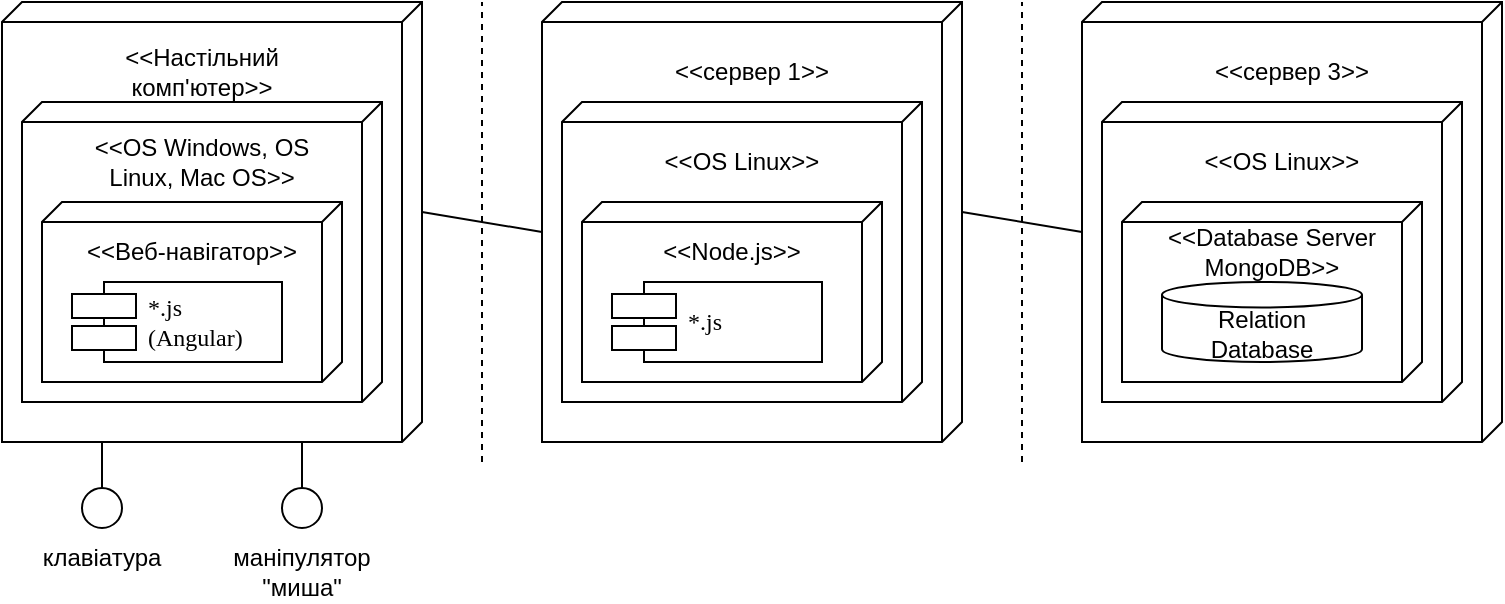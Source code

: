 <mxfile version="22.0.4" type="device">
  <diagram name="Page-1" id="5f0bae14-7c28-e335-631c-24af17079c00">
    <mxGraphModel dx="1050" dy="542" grid="1" gridSize="10" guides="1" tooltips="1" connect="1" arrows="1" fold="1" page="1" pageScale="1" pageWidth="1100" pageHeight="850" background="none" math="0" shadow="0">
      <root>
        <mxCell id="0" />
        <mxCell id="1" parent="0" />
        <mxCell id="39150e848f15840c-1" value="" style="verticalAlign=top;align=left;spacingTop=8;spacingLeft=2;spacingRight=12;shape=cube;size=10;direction=south;fontStyle=4;html=1;rounded=0;shadow=0;comic=0;labelBackgroundColor=none;strokeWidth=1;fontFamily=Verdana;fontSize=12" parent="1" vertex="1">
          <mxGeometry x="120" y="70" width="210" height="220" as="geometry" />
        </mxCell>
        <mxCell id="MW-h_MzCLplX8FIxUJIi-4" value="&amp;lt;&amp;lt;Настільний комп&#39;ютер&amp;gt;&amp;gt;" style="text;html=1;strokeColor=none;fillColor=none;align=center;verticalAlign=middle;whiteSpace=wrap;rounded=0;" parent="1" vertex="1">
          <mxGeometry x="190" y="90" width="60" height="30" as="geometry" />
        </mxCell>
        <mxCell id="MW-h_MzCLplX8FIxUJIi-5" value="" style="verticalAlign=top;align=left;spacingTop=8;spacingLeft=2;spacingRight=12;shape=cube;size=10;direction=south;fontStyle=4;html=1;rounded=0;shadow=0;comic=0;labelBackgroundColor=none;strokeWidth=1;fontFamily=Verdana;fontSize=12" parent="1" vertex="1">
          <mxGeometry x="130" y="120" width="180" height="150" as="geometry" />
        </mxCell>
        <mxCell id="MW-h_MzCLplX8FIxUJIi-6" value="&amp;lt;&amp;lt;OS Windows, OS Linux, Mac OS&amp;gt;&amp;gt;" style="text;html=1;strokeColor=none;fillColor=none;align=center;verticalAlign=middle;whiteSpace=wrap;rounded=0;" parent="1" vertex="1">
          <mxGeometry x="160" y="135" width="120" height="30" as="geometry" />
        </mxCell>
        <mxCell id="MW-h_MzCLplX8FIxUJIi-7" value="" style="verticalAlign=top;align=left;spacingTop=8;spacingLeft=2;spacingRight=12;shape=cube;size=10;direction=south;fontStyle=4;html=1;rounded=0;shadow=0;comic=0;labelBackgroundColor=none;strokeWidth=1;fontFamily=Verdana;fontSize=12" parent="1" vertex="1">
          <mxGeometry x="140" y="170" width="150" height="90" as="geometry" />
        </mxCell>
        <mxCell id="MW-h_MzCLplX8FIxUJIi-8" value="&amp;lt;&amp;lt;Веб-навігатор&amp;gt;&amp;gt;" style="text;html=1;strokeColor=none;fillColor=none;align=center;verticalAlign=middle;whiteSpace=wrap;rounded=0;" parent="1" vertex="1">
          <mxGeometry x="155" y="180" width="120" height="30" as="geometry" />
        </mxCell>
        <mxCell id="MW-h_MzCLplX8FIxUJIi-3" value="*.js&lt;br&gt;(Angular)" style="shape=component;align=left;spacingLeft=36;rounded=0;shadow=0;comic=0;labelBackgroundColor=none;strokeWidth=1;fontFamily=Verdana;fontSize=12;html=1;" parent="1" vertex="1">
          <mxGeometry x="155" y="210" width="105" height="40" as="geometry" />
        </mxCell>
        <mxCell id="MW-h_MzCLplX8FIxUJIi-9" value="" style="group" parent="1" vertex="1" connectable="0">
          <mxGeometry x="160" y="290" width="20" height="43" as="geometry" />
        </mxCell>
        <mxCell id="MW-h_MzCLplX8FIxUJIi-1" value="" style="ellipse;whiteSpace=wrap;html=1;rounded=0;shadow=0;comic=0;labelBackgroundColor=none;strokeWidth=1;fontFamily=Verdana;fontSize=12;align=center;" parent="MW-h_MzCLplX8FIxUJIi-9" vertex="1">
          <mxGeometry y="23" width="20" height="20" as="geometry" />
        </mxCell>
        <mxCell id="MW-h_MzCLplX8FIxUJIi-2" style="edgeStyle=elbowEdgeStyle;rounded=0;html=1;labelBackgroundColor=none;startArrow=none;startFill=0;startSize=8;endArrow=none;endFill=0;endSize=16;fontFamily=Verdana;fontSize=12;" parent="MW-h_MzCLplX8FIxUJIi-9" source="MW-h_MzCLplX8FIxUJIi-1" edge="1">
          <mxGeometry relative="1" as="geometry">
            <mxPoint x="10" as="targetPoint" />
          </mxGeometry>
        </mxCell>
        <mxCell id="MW-h_MzCLplX8FIxUJIi-10" value="клавіатура" style="text;html=1;strokeColor=none;fillColor=none;align=center;verticalAlign=middle;whiteSpace=wrap;rounded=0;" parent="1" vertex="1">
          <mxGeometry x="140" y="333" width="60" height="30" as="geometry" />
        </mxCell>
        <mxCell id="MW-h_MzCLplX8FIxUJIi-11" value="" style="ellipse;whiteSpace=wrap;html=1;rounded=0;shadow=0;comic=0;labelBackgroundColor=none;strokeWidth=1;fontFamily=Verdana;fontSize=12;align=center;" parent="1" vertex="1">
          <mxGeometry x="260" y="313" width="20" height="20" as="geometry" />
        </mxCell>
        <mxCell id="MW-h_MzCLplX8FIxUJIi-12" style="edgeStyle=elbowEdgeStyle;rounded=0;html=1;labelBackgroundColor=none;startArrow=none;startFill=0;startSize=8;endArrow=none;endFill=0;endSize=16;fontFamily=Verdana;fontSize=12;" parent="1" source="MW-h_MzCLplX8FIxUJIi-11" edge="1">
          <mxGeometry relative="1" as="geometry">
            <mxPoint x="270" y="290" as="targetPoint" />
          </mxGeometry>
        </mxCell>
        <mxCell id="MW-h_MzCLplX8FIxUJIi-13" value="маніпулятор&lt;br&gt;&quot;миша&quot;" style="text;html=1;strokeColor=none;fillColor=none;align=center;verticalAlign=middle;whiteSpace=wrap;rounded=0;" parent="1" vertex="1">
          <mxGeometry x="240" y="340" width="60" height="30" as="geometry" />
        </mxCell>
        <mxCell id="MW-h_MzCLplX8FIxUJIi-14" value="" style="verticalAlign=top;align=left;spacingTop=8;spacingLeft=2;spacingRight=12;shape=cube;size=10;direction=south;fontStyle=4;html=1;rounded=0;shadow=0;comic=0;labelBackgroundColor=none;strokeWidth=1;fontFamily=Verdana;fontSize=12" parent="1" vertex="1">
          <mxGeometry x="390" y="70" width="210" height="220" as="geometry" />
        </mxCell>
        <mxCell id="MW-h_MzCLplX8FIxUJIi-15" value="&amp;lt;&amp;lt;сервер 1&amp;gt;&amp;gt;" style="text;html=1;strokeColor=none;fillColor=none;align=center;verticalAlign=middle;whiteSpace=wrap;rounded=0;" parent="1" vertex="1">
          <mxGeometry x="455" y="90" width="80" height="30" as="geometry" />
        </mxCell>
        <mxCell id="MW-h_MzCLplX8FIxUJIi-16" value="" style="verticalAlign=top;align=left;spacingTop=8;spacingLeft=2;spacingRight=12;shape=cube;size=10;direction=south;fontStyle=4;html=1;rounded=0;shadow=0;comic=0;labelBackgroundColor=none;strokeWidth=1;fontFamily=Verdana;fontSize=12" parent="1" vertex="1">
          <mxGeometry x="400" y="120" width="180" height="150" as="geometry" />
        </mxCell>
        <mxCell id="MW-h_MzCLplX8FIxUJIi-17" value="&amp;lt;&amp;lt;OS Linux&amp;gt;&amp;gt;" style="text;html=1;strokeColor=none;fillColor=none;align=center;verticalAlign=middle;whiteSpace=wrap;rounded=0;" parent="1" vertex="1">
          <mxGeometry x="430" y="135" width="120" height="30" as="geometry" />
        </mxCell>
        <mxCell id="MW-h_MzCLplX8FIxUJIi-18" value="" style="verticalAlign=top;align=left;spacingTop=8;spacingLeft=2;spacingRight=12;shape=cube;size=10;direction=south;fontStyle=4;html=1;rounded=0;shadow=0;comic=0;labelBackgroundColor=none;strokeWidth=1;fontFamily=Verdana;fontSize=12" parent="1" vertex="1">
          <mxGeometry x="410" y="170" width="150" height="90" as="geometry" />
        </mxCell>
        <mxCell id="MW-h_MzCLplX8FIxUJIi-19" value="&amp;lt;&amp;lt;Node.js&amp;gt;&amp;gt;" style="text;html=1;strokeColor=none;fillColor=none;align=center;verticalAlign=middle;whiteSpace=wrap;rounded=0;" parent="1" vertex="1">
          <mxGeometry x="425" y="180" width="120" height="30" as="geometry" />
        </mxCell>
        <mxCell id="MW-h_MzCLplX8FIxUJIi-20" value="*.js&lt;br&gt;" style="shape=component;align=left;spacingLeft=36;rounded=0;shadow=0;comic=0;labelBackgroundColor=none;strokeWidth=1;fontFamily=Verdana;fontSize=12;html=1;" parent="1" vertex="1">
          <mxGeometry x="425" y="210" width="105" height="40" as="geometry" />
        </mxCell>
        <mxCell id="MW-h_MzCLplX8FIxUJIi-29" value="" style="endArrow=none;html=1;rounded=0;exitX=0;exitY=0;exitDx=105;exitDy=0;exitPerimeter=0;entryX=0;entryY=0;entryDx=115;entryDy=210;entryPerimeter=0;" parent="1" source="39150e848f15840c-1" target="MW-h_MzCLplX8FIxUJIi-14" edge="1">
          <mxGeometry width="50" height="50" relative="1" as="geometry">
            <mxPoint x="510" y="340" as="sourcePoint" />
            <mxPoint x="560" y="290" as="targetPoint" />
          </mxGeometry>
        </mxCell>
        <mxCell id="MW-h_MzCLplX8FIxUJIi-30" value="" style="endArrow=none;dashed=1;html=1;rounded=0;" parent="1" edge="1">
          <mxGeometry width="50" height="50" relative="1" as="geometry">
            <mxPoint x="360" y="300" as="sourcePoint" />
            <mxPoint x="360" y="70" as="targetPoint" />
          </mxGeometry>
        </mxCell>
        <mxCell id="MW-h_MzCLplX8FIxUJIi-31" value="" style="verticalAlign=top;align=left;spacingTop=8;spacingLeft=2;spacingRight=12;shape=cube;size=10;direction=south;fontStyle=4;html=1;rounded=0;shadow=0;comic=0;labelBackgroundColor=none;strokeWidth=1;fontFamily=Verdana;fontSize=12" parent="1" vertex="1">
          <mxGeometry x="660" y="70" width="210" height="220" as="geometry" />
        </mxCell>
        <mxCell id="MW-h_MzCLplX8FIxUJIi-32" value="&amp;lt;&amp;lt;сервер 3&amp;gt;&amp;gt;" style="text;html=1;strokeColor=none;fillColor=none;align=center;verticalAlign=middle;whiteSpace=wrap;rounded=0;" parent="1" vertex="1">
          <mxGeometry x="725" y="90" width="80" height="30" as="geometry" />
        </mxCell>
        <mxCell id="MW-h_MzCLplX8FIxUJIi-33" value="" style="verticalAlign=top;align=left;spacingTop=8;spacingLeft=2;spacingRight=12;shape=cube;size=10;direction=south;fontStyle=4;html=1;rounded=0;shadow=0;comic=0;labelBackgroundColor=none;strokeWidth=1;fontFamily=Verdana;fontSize=12" parent="1" vertex="1">
          <mxGeometry x="670" y="120" width="180" height="150" as="geometry" />
        </mxCell>
        <mxCell id="MW-h_MzCLplX8FIxUJIi-34" value="&amp;lt;&amp;lt;OS Linux&amp;gt;&amp;gt;" style="text;html=1;strokeColor=none;fillColor=none;align=center;verticalAlign=middle;whiteSpace=wrap;rounded=0;" parent="1" vertex="1">
          <mxGeometry x="700" y="135" width="120" height="30" as="geometry" />
        </mxCell>
        <mxCell id="MW-h_MzCLplX8FIxUJIi-35" value="" style="verticalAlign=top;align=left;spacingTop=8;spacingLeft=2;spacingRight=12;shape=cube;size=10;direction=south;fontStyle=4;html=1;rounded=0;shadow=0;comic=0;labelBackgroundColor=none;strokeWidth=1;fontFamily=Verdana;fontSize=12" parent="1" vertex="1">
          <mxGeometry x="680" y="170" width="150" height="90" as="geometry" />
        </mxCell>
        <mxCell id="MW-h_MzCLplX8FIxUJIi-36" value="&amp;lt;&amp;lt;Database Server MongoDB&amp;gt;&amp;gt;" style="text;html=1;strokeColor=none;fillColor=none;align=center;verticalAlign=middle;whiteSpace=wrap;rounded=0;" parent="1" vertex="1">
          <mxGeometry x="695" y="180" width="120" height="30" as="geometry" />
        </mxCell>
        <mxCell id="MW-h_MzCLplX8FIxUJIi-38" value="Relation&lt;br&gt;Database" style="shape=cylinder3;whiteSpace=wrap;html=1;boundedLbl=1;backgroundOutline=1;size=6.4;" parent="1" vertex="1">
          <mxGeometry x="700" y="210" width="100" height="40" as="geometry" />
        </mxCell>
        <mxCell id="MW-h_MzCLplX8FIxUJIi-39" value="" style="endArrow=none;html=1;rounded=0;exitX=0;exitY=0;exitDx=105;exitDy=0;exitPerimeter=0;entryX=0;entryY=0;entryDx=115;entryDy=210;entryPerimeter=0;" parent="1" source="MW-h_MzCLplX8FIxUJIi-14" target="MW-h_MzCLplX8FIxUJIi-31" edge="1">
          <mxGeometry width="50" height="50" relative="1" as="geometry">
            <mxPoint x="340" y="185" as="sourcePoint" />
            <mxPoint x="400" y="195" as="targetPoint" />
          </mxGeometry>
        </mxCell>
        <mxCell id="MW-h_MzCLplX8FIxUJIi-40" value="" style="endArrow=none;dashed=1;html=1;rounded=0;" parent="1" edge="1">
          <mxGeometry width="50" height="50" relative="1" as="geometry">
            <mxPoint x="630" y="300" as="sourcePoint" />
            <mxPoint x="630" y="70" as="targetPoint" />
          </mxGeometry>
        </mxCell>
      </root>
    </mxGraphModel>
  </diagram>
</mxfile>
